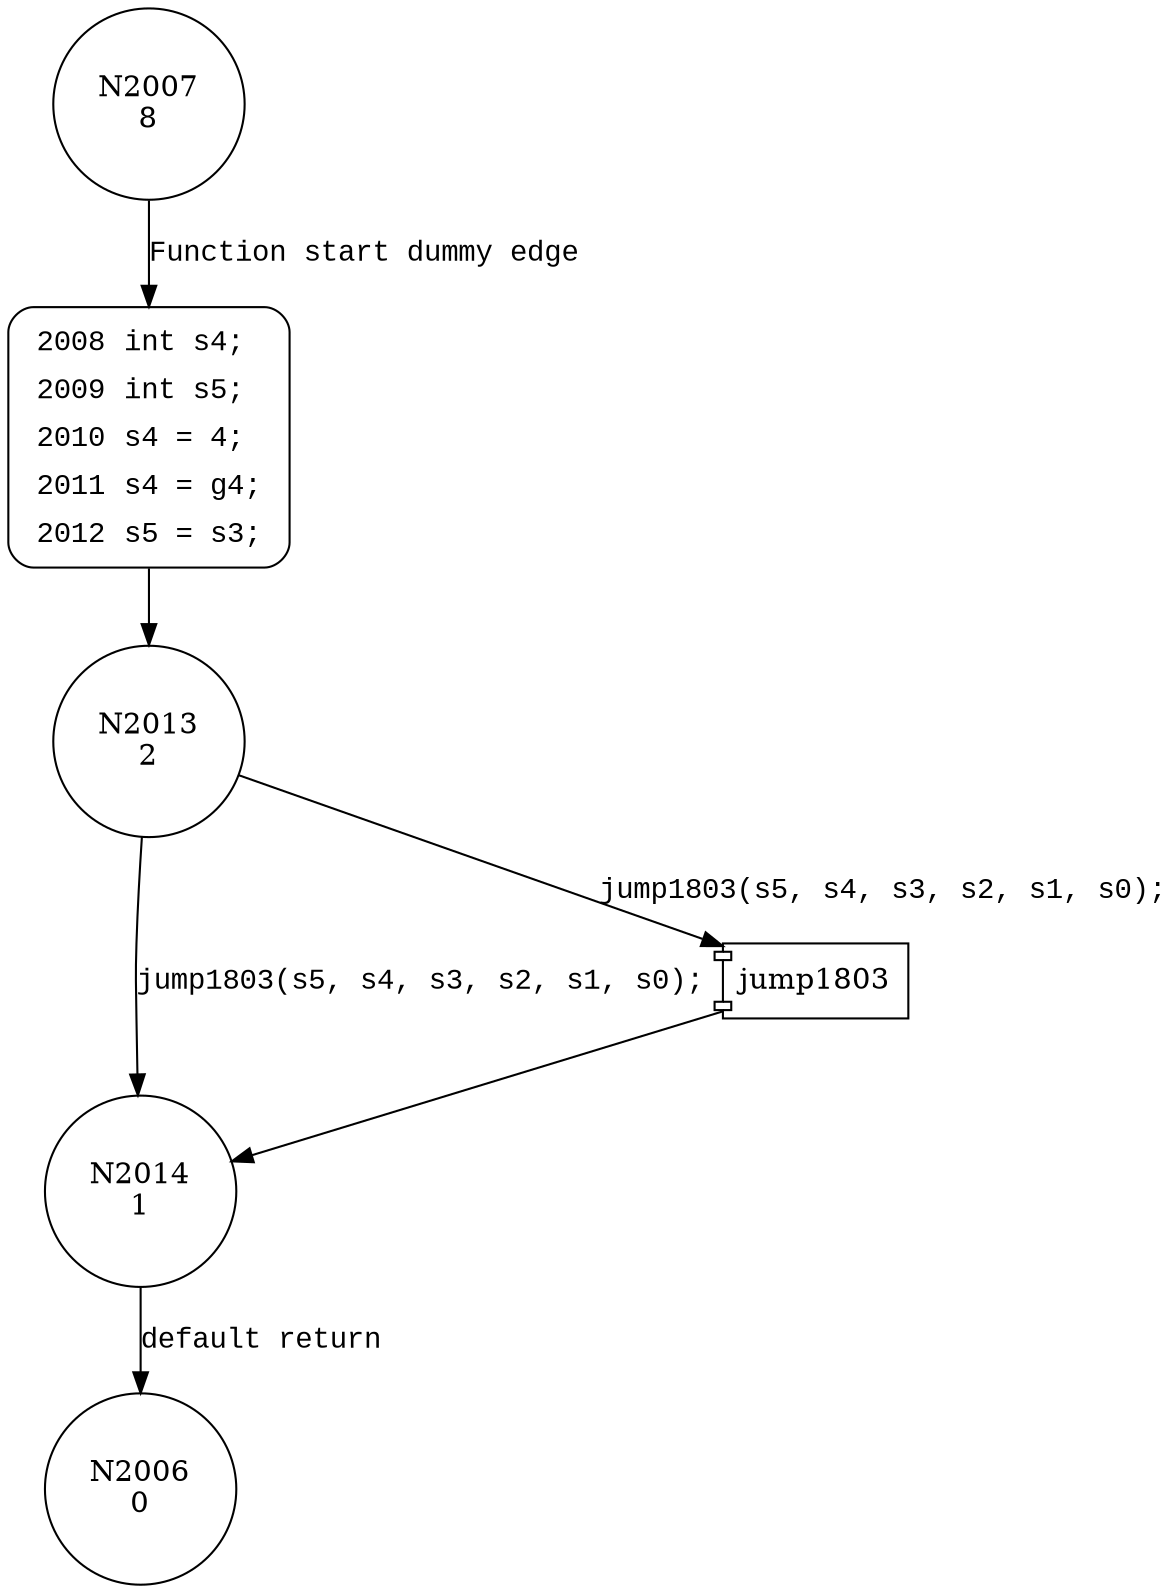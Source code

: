 digraph block1803 {
2007 [shape="circle" label="N2007\n8"]
2008 [shape="circle" label="N2008\n7"]
2013 [shape="circle" label="N2013\n2"]
2014 [shape="circle" label="N2014\n1"]
2006 [shape="circle" label="N2006\n0"]
2008 [style="filled,bold" penwidth="1" fillcolor="white" fontname="Courier New" shape="Mrecord" label=<<table border="0" cellborder="0" cellpadding="3" bgcolor="white"><tr><td align="right">2008</td><td align="left">int s4;</td></tr><tr><td align="right">2009</td><td align="left">int s5;</td></tr><tr><td align="right">2010</td><td align="left">s4 = 4;</td></tr><tr><td align="right">2011</td><td align="left">s4 = g4;</td></tr><tr><td align="right">2012</td><td align="left">s5 = s3;</td></tr></table>>]
2008 -> 2013[label=""]
2007 -> 2008 [label="Function start dummy edge" fontname="Courier New"]
100294 [shape="component" label="jump1803"]
2013 -> 100294 [label="jump1803(s5, s4, s3, s2, s1, s0);" fontname="Courier New"]
100294 -> 2014 [label="" fontname="Courier New"]
2013 -> 2014 [label="jump1803(s5, s4, s3, s2, s1, s0);" fontname="Courier New"]
2014 -> 2006 [label="default return" fontname="Courier New"]
}